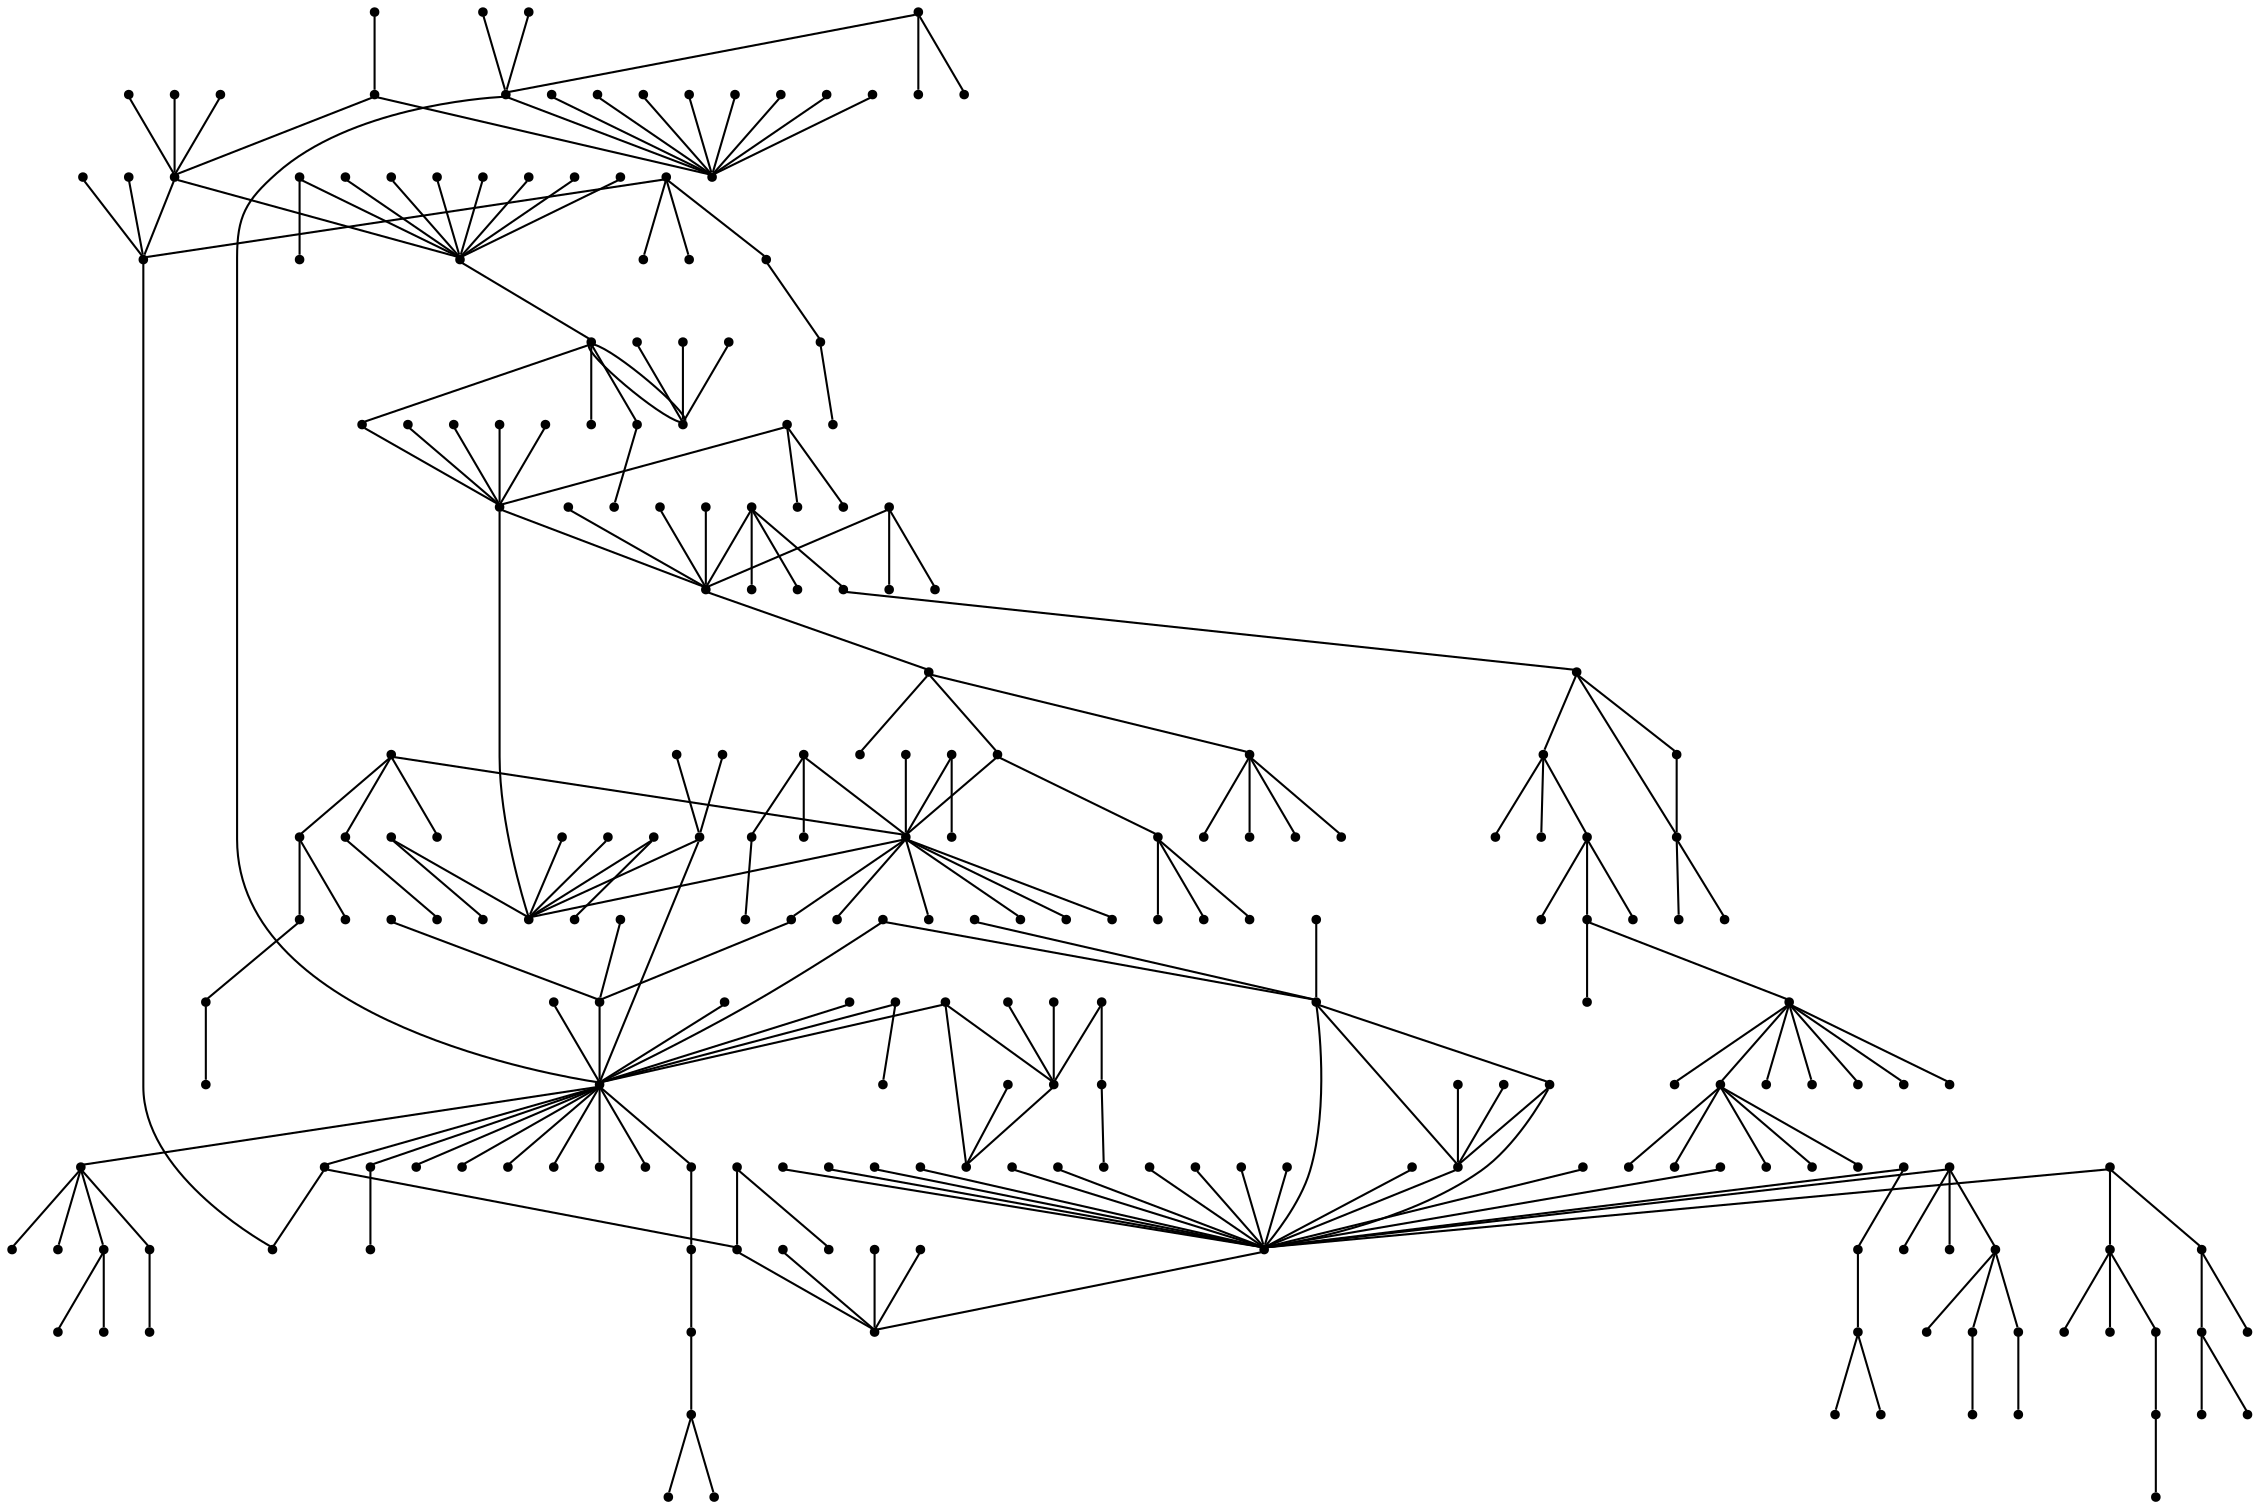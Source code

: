 graph {
  node [shape=point,comment="{\"directed\":false,\"doi\":\"10.1007/978-3-319-03841-4_30\",\"figure\":\"2\"}"]

  v0 [pos="1002.5624157759154,2429.5412022878427"]
  v1 [pos="1000.3774985874272,2450.340427861859"]
  v2 [pos="996.3162413737302,2467.8065885066885"]
  v3 [pos="994.5180159077411,2373.620542651361"]
  v4 [pos="993.5413055618054,2476.332051746652"]
  v5 [pos="982.3686808418303,2500.781904182401"]
  v6 [pos="963.3174130896875,2319.6053817875445"]
  v7 [pos="959.272857217302,2531.9287905812926"]
  v8 [pos="952.8974303394051,2308.889097309691"]
  v9 [pos="946.1717524751472,2544.177626147713"]
  v10 [pos="936.6982426900072,2551.4777352747064"]
  v11 [pos="946.1717524751472,2302.9527748801997"]
  v12 [pos="908.0984204590978,2567.622141348068"]
  v13 [pos="879.6893911701235,2576.844409485276"]
  v14 [pos="870.8799744336465,2578.5404471033944"]
  v15 [pos="867.9205126592884,2268.134658883062"]
  v16 [pos="853.0379474166134,2580.4168222546923"]
  v17 [pos="841.0761445545718,2580.5326808532304"]
  v18 [pos="829.1384075300579,2579.7355329985244"]
  v19 [pos="817.2996537883836,2578.030020665158"]
  v20 [pos="802.7350025540827,2574.648437563258"]
  v21 [pos="774.9024240369844,2563.8173754946465"]
  v22 [pos="777.5814464316633,2281.991906848728"]
  v23 [pos="769.6079556868856,2286.10113536395"]
  v24 [pos="785.7811051498771,2278.344395832949"]
  v25 [pos="707.3078647428902,2498.164975113114"]
  v26 [pos="761.8805313707642,2290.66006311565"]
  v27 [pos="744.9495704752932,2302.9527748801993"]
  v28 [pos="738.22596039615,2308.889097309691"]
  v29 [pos="711.7923498514599,2341.198512192927"]
  v30 [pos="689.1572923746569,2408.6366738383163"]
  v31 [pos="693.2352191175868,2385.0921972126584"]
  v32 [pos="1091.8184397845885,2284.5757697976856"]
  v33 [pos="1102.6554152623203,2271.9321756254885"]
  v34 [pos="1108.2468334609375,2281.825304473223"]
  v35 [pos="1081.2378060369288,2423.5621482566953"]
  v36 [pos="1096.9470558624444,2423.5621482566953"]
  v37 [pos="1079.150933674959,2454.8619654621098"]
  v38 [pos="1094.0407679776142,2461.6880844719217"]
  v39 [pos="1095.3104516622323,2452.2042760406475"]
  v40 [pos="1078.5108746517449,2387.822759276231"]
  v41 [pos="1078.1356193715346,2292.294674056387"]
  v42 [pos="1077.1213548667072,2325.7617846833036"]
  v43 [pos="1089.5677670294513,2314.983755584605"]
  v44 [pos="1093.5279572691545,2324.3489711035445"]
  v45 [pos="1076.978486821317,2468.14437164359"]
  v46 [pos="1076.9784868213167,2378.9860293843226"]
  v47 [pos="1075.1156669295503,2476.9156687704626"]
  v48 [pos="1075.1156669295503,2370.21473225745"]
  v49 [pos="1072.915130010426,2485.609705635412"]
  v50 [pos="1071.1555403140042,2312.71045981197"]
  v51 [pos="1085.2563396289472,2305.7803732892"]
  v52 [pos="1070.3872468015968,2494.217389055347"]
  v53 [pos="1064.459081844022,2300.0168849271217"]
  v54 [pos="1064.354865474238,2511.105401303959"]
  v55 [pos="1064.354865474238,2336.020675692834"]
  v56 [pos="1085.3762393535244,2348.2028703090527"]
  v57 [pos="1082.3282604702156,2339.1315617288856"]
  v58 [pos="1060.862758160358,2519.367480177761"]
  v59 [pos="1057.0558703278548,2527.4904269914086"]
  v60 [pos="1052.94240949303,2535.4636860218734"]
  v61 [pos="1052.3357849645176,2592.5458567236124"]
  v62 [pos="1064.4987196940679,2602.4861683815084"]
  v63 [pos="1050.776293243047,2307.7378240239973"]
  v64 [pos="1048.5330327022439,2543.2742215871026"]
  v65 [pos="1043.8264833783885,2550.9100154241305"]
  v66 [pos="1040.1738841275246,2582.6035102275414"]
  v67 [pos="1038.832289239031,2558.3621015272524"]
  v68 [pos="1038.832289239031,2288.768045145889"]
  v69 [pos="1051.7154971482084,2279.783344365507"]
  v70 [pos="1033.5555879348801,2565.614455545847"]
  v71 [pos="1022.1974033599146,2267.6272211133946"]
  v72 [pos="1033.9725488502513,2257.2295795758673"]
  v73 [pos="1022.1974033599146,2579.4988558833984"]
  v74 [pos="1027.5001428504725,2596.942633308313"]
  v75 [pos="1033.9725488502513,2589.8964974209257"]
  v76 [pos="1009.8134383076363,2592.47921577341"]
  v77 [pos="1009.8134383076363,2254.6468612233825"]
  v78 [pos="1003.2587185542508,2598.609610893757"]
  v79 [pos="1003.2587185542508,2248.520790134156"]
  v80 [pos="996.4788010958288,2604.4811364451416"]
  v81 [pos="1072.915130010426,2361.518660554327"]
  v82 [pos="1079.702332434868,2396.7159559274705"]
  v83 [pos="1080.5560095664755,2405.6412648686455"]
  v84 [pos="1043.8264833783887,2296.2203856037822"]
  v85 [pos="1081.0690111474073,2414.5972235598183"]
  v86 [pos="1033.5555879348801,2281.5116214509458"]
  v87 [pos="989.4747834490854,2610.0926478310907"]
  v88 [pos="982.268600042276,2231.696175812406"]
  v89 [pos="982.268600042276,2615.4342252155066"]
  v90 [pos="974.8590579224499,2226.6320994839843"]
  v91 [pos="974.8590579224501,2620.49423186758"]
  v92 [pos="970.2099134945881,2187.4638810027645"]
  v93 [pos="982.2769348068924,2176.1339656380324"]
  v94 [pos="972.757583816362,2171.1114127261008"]
  v95 [pos="967.2660873569057,2221.8560163458915"]
  v96 [pos="967.2660873569058,2625.2721590777683"]
  v97 [pos="975.3771335299326,2638.7204045704384"]
  v98 [pos="962.8754478804673,2201.3527961375153"]
  v99 [pos="959.4938239158726,2629.7574511230423"]
  v100 [pos="955.5409822663464,2215.2394220793194"]
  v101 [pos="951.5558036388329,2633.9412055863913"]
  v102 [pos="943.4655943773471,2209.3041806576084"]
  v103 [pos="943.4655943773471,2637.8218963391846"]
  v104 [pos="935.2325647885888,2205.733802726367"]
  v105 [pos="935.2325647885888,2641.392528625198"]
  v106 [pos="926.871348428755,2202.483148743231"]
  v107 [pos="926.871348428755,2644.6482697037686"]
  v108 [pos="918.3891825457473,2199.545223951979"]
  v109 [pos="918.3891825457473,2647.5811073995856"]
  v110 [pos="909.803865997592,2650.1886889310103"]
  v111 [pos="898.6061733596102,2161.929777763681"]
  v112 [pos="901.7230253932798,2146.5407417737642"]
  v113 [pos="895.4841518631537,2177.3207214143868"]
  v114 [pos="888.6010837395842,2160.102238728562"]
  v115 [pos="908.5320827157805,2164.138403835595"]
  v116 [pos="892.3621303666971,2192.7108384120843"]
  v117 [pos="914.0860899098598,2181.829922808207"]
  v118 [pos="876.5934396721522,2174.2400400074825"]
  v119 [pos="892.3621303666973,2654.41549293948"]
  v120 [pos="895.4841518631537,2669.805609937178"]
  v121 [pos="891.1320209079678,2144.6029399450845"]
  v122 [pos="901.1267716024199,2652.4682799842462"]
  v123 [pos="865.7293603033775,2188.885215467378"]
  v124 [pos="865.7293603033775,2658.2441681414475"]
  v125 [pos="856.7781253201068,2658.844445402809"]
  v126 [pos="848.2563215870532,2140.923062284599"]
  v127 [pos="848.4054088938271,2125.2246673035243"]
  v128 [pos="848.1051983072432,2156.6245095229347"]
  v129 [pos="847.9550771079117,2172.327292123822"]
  v130 [pos="837.935353931689,2156.7216730457485"]
  v131 [pos="858.2708434884104,2156.917526220006"]
  v132 [pos="847.8049877206591,2659.0985458198006"]
  v133 [pos="834.3494646098351,2188.2849382060167"]
  v134 [pos="819.2823097805697,2173.6952756750584"]
  v135 [pos="829.869115071495,2658.5870383737847"]
  v136 [pos="822.7046054877676,2157.59245660688"]
  v137 [pos="815.9987306424932,2142.460000992979"]
  v138 [pos="826.7314261262843,2141.5366295827853"]
  v139 [pos="820.9261830407621,2657.816979302271"]
  v140 [pos="807.5509377105086,2159.3333242535214"]
  v141 [pos="812.020852887039,2656.7085647956196"]
  v142 [pos="809.7858952987739,2672.2569540500467"]
  v143 [pos="807.5509377105086,2687.7980941934784"]
  v144 [pos="803.1633999117423,2191.8617385952457"]
  v145 [pos="803.1633999117422,2655.264592756319"]
  v146 [pos="794.3706527044982,2193.645210666157"]
  v147 [pos="794.3706527044982,2653.485190361756"]
  v148 [pos="790.9546239768018,2668.8145165690016"]
  v149 [pos="785.6476852918573,2195.758135755195"]
  v150 [pos="785.6476852918573,2651.372265272718"]
  v151 [pos="781.6572735773997,2666.5559097844366"]
  v152 [pos="777.0122965318461,2198.2023579344545"]
  v153 [pos="777.0122965318461,2648.927025674371"]
  v154 [pos="768.4811241416187,2200.973553172816"]
  v155 [pos="768.4811241416187,2646.152523823977"]
  v156 [pos="760.0583991276405,2204.0677153826236"]
  v157 [pos="760.0583991276405,2643.062685645289"]
  v158 [pos="751.7586277977937,2207.47969387975"]
  v159 [pos="751.7586277977937,2639.646383117043"]
  v160 [pos="743.5923717622028,2635.9207215976394"]
  v161 [pos="735.5802770599367,2215.2394220793194"]
  v162 [pos="735.5802770599367,2631.8869092722452"]
  v163 [pos="727.722598187625,2219.5787144856017"]
  v164 [pos="723.8604050563215,2625.2721590777683"]
  v165 [pos="711.6734999254794,2636.2082696671187"]
  v166 [pos="719.8658259595558,2641.1507644146373"]
  v167 [pos="660.3073317690195,2277.9589847650345"]
  v168 [pos="678.1201234857377,2257.801623457563"]
  v169 [pos="665.9905914388105,2271.0164348584476"]
  v170 [pos="671.9281568656379,2264.294283361594"]
  v171 [pos="636.0856468676242,2315.631787954365"]
  v172 [pos="704.0263533899285,2611.905179934676"]
  v173 [pos="698.119963800216,2239.809202789955"]
  v174 [pos="696.9545282974605,2606.38173888845"]
  v175 [pos="617.0677817981044,2365.8547099372695"]
  v176 [pos="691.226429502758,2245.5496084564957"]
  v177 [pos="613.3359704713062,2383.399339029188"]
  v178 [pos="610.5673016388829,2405.6412648686455"]
  v179 [pos="647.2979094376452,2296.2203856037822"]
  v180 [pos="642.1817636946354,2275.8858661977774"]
  v181 [pos="626.6684444617628,2300.0168849271217"]
  v182 [pos="634.0821221518183,2287.730532031866"]
  v183 [pos="629.4735858424025,2266.651897741068"]
  v184 [pos="640.3459999757936,2539.3882529727953"]
  v185 [pos="598.0374145816601,2467.451509245307"]
  v186 [pos="680.1361503484682,2612.7460768101255"]
  v187 [pos="626.6684444617628,2547.109446424443"]
  v188 [pos="623.6569381266704,2274.9876759099884"]
  v189 [pos="618.1540052249255,2283.5421991826256"]
  v190 [pos="630.2595986826395,2327.7588511738036"]
  v191 [pos="614.0030697614054,2325.761784683304"]
  v192 [pos="617.897568058617,2317.02158242728"]
  v193 [pos="612.9857194849451,2554.8316572951776"]
  v194 [pos="625.138156228528,2340.201377898922"]
  v195 [pos="610.4474178203451,2334.641309765562"]
  v196 [pos="610.5964415029616,2266.248745427823"]
  v197 [pos="622.1256160008782,2348.6487542239533"]
  v198 [pos="603.6685660665593,2310.362383736437"]
  v199 [pos="599.6677518023704,2371.3285518030016"]
  v200 [pos="601.835967649547,2362.0082934899715"]
  v201 [pos="604.3586336774716,2352.7787126530748"]
  v202 [pos="573.541589092166,2500.8987802000265"]
  v203 [pos="571.0793978258284,2491.65451037506"]
  v204 [pos="568.9330845948289,2482.3289742005154"]
  v205 [pos="606.6811381062877,2574.8692175051483"]
  v206 [pos="611.5971858743466,2451.8956801138056"]
  v207 [pos="595.4689073483453,2449.031645383751"]
  v208 [pos="596.623908489291,2458.528362319692"]
  v209 [pos="597.545377160584,2257.5129307916122"]
  v210 [pos="594.2221601724617,2418.7811052005527"]
  v211 [pos="596.4029099786416,2390.177512164523"]
  v212 [pos="595.3145869546271,2399.6822412757747"]
  v213 [pos="594.5859790103835,2409.2201636847417"]
  v214 [pos="610.358805275158,2438.5018665422926"]
  v215 [pos="561.3588831557109,2514.858278783941"]
  v216 [pos="593.4090752532607,2583.271509446885"]
  v217 [pos="641.6240184250281,2641.445561595111"]
  v218 [pos="553.5928548821009,2539.6675345121917"]
  v219 [pos="585.9828954162806,2600.559748928866"]
  v220 [pos="549.8255412754862,2529.7282402733827"]
  v221 [pos="612.1309289305833,2656.619858568967"]
  v222 [pos="569.8962907133613,2604.772881368354"]
  v223 [pos="555.8277806582873,2495.436129944251"]
  v224 [pos="592.8878661560273,2659.307879796962"]
  v225 [pos="577.5100981904466,2641.6831289519378"]
  v226 [pos="585.0530283562138,2650.623190469875"]
  v227 [pos="533.7702714700752,2572.7010974306377"]
  v228 [pos="556.7701816773574,2613.400277283101"]
  v229 [pos="539.0031993539509,2583.1620733063337"]
  v230 [pos="528.9011067529837,2562.070975631719"]
  v231 [pos="537.0934884581976,2611.7033494232824"]
  v232 [pos="543.6440090171961,2622.03117057596"]
  v233 [pos="557.7656611497194,2641.987337258967"]
  v234 [pos="530.9015218380977,2601.1649225195843"]
  v235 [pos="550.5343780128248,2632.1284191280347"]

  v0 -- v6 [id="-1",pos="1002.5624157759154,2429.5412022878427 990.6057346585425,2429.0846990612204 978.8013538678912,2424.904887096834 969.211093753964,2417.7285215663037 959.6208972641941,2410.552410390545 952.2822324556863,2400.4133204785153 948.4670098585666,2389.057142983598 944.660058401906,2377.7096135509214 944.3890831156367,2365.1991741017423 947.712300103759,2353.6931816462566 951.0355170918814,2342.187189190771 957.9279856847035,2331.743636616941 967.2013338707352,2324.15903167773 965.9380126018548,2322.617387406073 964.6453605964236,2321.1004155472765 963.3174130896875,2319.6053817875445"]
  v228 -- v235 [id="-2",pos="556.7701816773574,2613.400277283101 550.5343780128248,2632.1284191280347 550.5343780128248,2632.1284191280347 550.5343780128248,2632.1284191280347"]
  v222 -- v230 [id="-3",pos="569.8962907133613,2604.772881368354 528.9011067529837,2562.070975631719 528.9011067529837,2562.070975631719 528.9011067529837,2562.070975631719"]
  v222 -- v229 [id="-4",pos="569.8962907133613,2604.772881368354 539.0031993539509,2583.1620733063337 539.0031993539509,2583.1620733063337 539.0031993539509,2583.1620733063337"]
  v222 -- v228 [id="-5",pos="569.8962907133613,2604.772881368354 556.7701816773574,2613.400277283101 556.7701816773574,2613.400277283101 556.7701816773574,2613.400277283101"]
  v222 -- v227 [id="-6",pos="569.8962907133613,2604.772881368354 533.7702714700752,2572.7010974306377 533.7702714700752,2572.7010974306377 533.7702714700752,2572.7010974306377"]
  v222 -- v226 [id="-7",pos="569.8962907133613,2604.772881368354 585.0530283562138,2650.623190469875 585.0530283562138,2650.623190469875 585.0530283562138,2650.623190469875"]
  v222 -- v225 [id="-8",pos="569.8962907133613,2604.772881368354 577.5100981904466,2641.6831289519378 577.5100981904466,2641.6831289519378 577.5100981904466,2641.6831289519378"]
  v222 -- v224 [id="-9",pos="569.8962907133613,2604.772881368354 592.8878661560273,2659.307879796962 592.8878661560273,2659.307879796962 592.8878661560273,2659.307879796962"]
  v203 -- v223 [id="-10",pos="571.0793978258284,2491.65451037506 555.8277806582873,2495.436129944251 555.8277806582873,2495.436129944251 555.8277806582873,2495.436129944251"]
  v219 -- v222 [id="-11",pos="585.9828954162806,2600.559748928866 569.8962907133613,2604.772881368354 569.8962907133613,2604.772881368354 569.8962907133613,2604.772881368354"]
  v219 -- v221 [id="-12",pos="585.9828954162806,2600.559748928866 612.1309289305833,2656.619858568967 612.1309289305833,2656.619858568967 612.1309289305833,2656.619858568967"]
  v216 -- v220 [id="-13",pos="593.4090752532607,2583.271509446885 549.8255412754862,2529.7282402733827 549.8255412754862,2529.7282402733827 549.8255412754862,2529.7282402733827"]
  v216 -- v219 [id="-14",pos="593.4090752532607,2583.271509446885 585.9828954162806,2600.559748928866 585.9828954162806,2600.559748928866 585.9828954162806,2600.559748928866"]
  v216 -- v218 [id="-15",pos="593.4090752532607,2583.271509446885 553.5928548821009,2539.6675345121917 553.5928548821009,2539.6675345121917 553.5928548821009,2539.6675345121917"]
  v205 -- v217 [id="-16",pos="606.6811381062877,2574.8692175051483 641.6240184250281,2641.445561595111 641.6240184250281,2641.445561595111 641.6240184250281,2641.445561595111"]
  v205 -- v216 [id="-17",pos="606.6811381062877,2574.8692175051483 593.4090752532607,2583.271509446885 593.4090752532607,2583.271509446885 593.4090752532607,2583.271509446885"]
  v205 -- v215 [id="-18",pos="606.6811381062877,2574.8692175051483 561.3588831557109,2514.858278783941 561.3588831557109,2514.858278783941 561.3588831557109,2514.858278783941"]
  v214 -- v25 [id="-19",pos="610.358805275158,2438.5018665422926 707.3078647428902,2498.164975113114 707.3078647428902,2498.164975113114 707.3078647428902,2498.164975113114"]
  v178 -- v213 [id="-20",pos="610.5673016388829,2405.6412648686455 594.5859790103835,2409.2201636847417 594.5859790103835,2409.2201636847417 594.5859790103835,2409.2201636847417"]
  v178 -- v212 [id="-21",pos="610.5673016388829,2405.6412648686455 595.3145869546271,2399.6822412757747 595.3145869546271,2399.6822412757747 595.3145869546271,2399.6822412757747"]
  v178 -- v211 [id="-22",pos="610.5673016388829,2405.6412648686455 596.4029099786416,2390.177512164523 596.4029099786416,2390.177512164523 596.4029099786416,2390.177512164523"]
  v178 -- v210 [id="-23",pos="610.5673016388829,2405.6412648686455 594.2221601724617,2418.7811052005527 594.2221601724617,2418.7811052005527 594.2221601724617,2418.7811052005527"]
  v196 -- v209 [id="-24",pos="610.5964415029616,2266.248745427823 597.545377160584,2257.5129307916122 597.545377160584,2257.5129307916122 597.545377160584,2257.5129307916122"]
  v206 -- v208 [id="-25",pos="611.5971858743466,2451.8956801138056 596.623908489291,2458.528362319692 596.623908489291,2458.528362319692 596.623908489291,2458.528362319692"]
  v206 -- v207 [id="-26",pos="611.5971858743466,2451.8956801138056 595.4689073483453,2449.031645383751 595.4689073483453,2449.031645383751 595.4689073483453,2449.031645383751"]
  v206 -- v25 [id="-27",pos="611.5971858743466,2451.8956801138056 707.3078647428902,2498.164975113114 707.3078647428902,2498.164975113114 707.3078647428902,2498.164975113114"]
  v193 -- v202 [id="-28",pos="612.9857194849451,2554.8316572951776 573.541589092166,2500.8987802000265 573.541589092166,2500.8987802000265 573.541589092166,2500.8987802000265"]
  v202 -- v203 [id="-29",pos="573.541589092166,2500.8987802000265 571.0793978258284,2491.65451037506 571.0793978258284,2491.65451037506 571.0793978258284,2491.65451037506"]
  v193 -- v205 [id="-30",pos="612.9857194849451,2554.8316572951776 606.6811381062877,2574.8692175051483 606.6811381062877,2574.8692175051483 606.6811381062877,2574.8692175051483"]
  v193 -- v203 [id="-31",pos="612.9857194849451,2554.8316572951776 571.0793978258284,2491.65451037506 571.0793978258284,2491.65451037506 571.0793978258284,2491.65451037506"]
  v203 -- v204 [id="-32",pos="571.0793978258284,2491.65451037506 568.9330845948289,2482.3289742005154 568.9330845948289,2482.3289742005154 568.9330845948289,2482.3289742005154"]
  v175 -- v201 [id="-34",pos="617.0677817981044,2365.8547099372695 604.3586336774716,2352.7787126530748 604.3586336774716,2352.7787126530748 604.3586336774716,2352.7787126530748"]
  v175 -- v200 [id="-35",pos="617.0677817981044,2365.8547099372695 601.835967649547,2362.0082934899715 601.835967649547,2362.0082934899715 601.835967649547,2362.0082934899715"]
  v175 -- v199 [id="-36",pos="617.0677817981044,2365.8547099372695 599.6677518023704,2371.3285518030016 599.6677518023704,2371.3285518030016 599.6677518023704,2371.3285518030016"]
  v192 -- v198 [id="-37",pos="617.897568058617,2317.02158242728 603.6685660665593,2310.362383736437 603.6685660665593,2310.362383736437 603.6685660665593,2310.362383736437"]
  v197 -- v29 [id="-38",pos="622.1256160008782,2348.6487542239533 711.7923498514599,2341.198512192927 711.7923498514599,2341.198512192927 711.7923498514599,2341.198512192927"]
  v188 -- v196 [id="-39",pos="623.6569381266704,2274.9876759099884 610.5964415029616,2266.248745427823 610.5964415029616,2266.248745427823 610.5964415029616,2266.248745427823"]
  v194 -- v195 [id="-40",pos="625.138156228528,2340.201377898922 610.4474178203451,2334.641309765562 610.4474178203451,2334.641309765562 610.4474178203451,2334.641309765562"]
  v194 -- v29 [id="-41",pos="625.138156228528,2340.201377898922 711.7923498514599,2341.198512192927 711.7923498514599,2341.198512192927 711.7923498514599,2341.198512192927"]
  v187 -- v193 [id="-42",pos="626.6684444617628,2547.109446424443 612.9857194849451,2554.8316572951776 612.9857194849451,2554.8316572951776 612.9857194849451,2554.8316572951776"]
  v190 -- v29 [id="-43",pos="630.2595986826395,2327.7588511738036 711.7923498514599,2341.198512192927 711.7923498514599,2341.198512192927 711.7923498514599,2341.198512192927"]
  v190 -- v192 [id="-44",pos="630.2595986826395,2327.7588511738036 617.897568058617,2317.02158242728 617.897568058617,2317.02158242728 617.897568058617,2317.02158242728"]
  v190 -- v191 [id="-45",pos="630.2595986826395,2327.7588511738036 614.0030697614054,2325.761784683304 614.0030697614054,2325.761784683304 614.0030697614054,2325.761784683304"]
  v182 -- v189 [id="-46",pos="634.0821221518183,2287.730532031866 618.1540052249255,2283.5421991826256 618.1540052249255,2283.5421991826256 618.1540052249255,2283.5421991826256"]
  v182 -- v188 [id="-47",pos="634.0821221518183,2287.730532031866 623.6569381266704,2274.9876759099884 623.6569381266704,2274.9876759099884 623.6569381266704,2274.9876759099884"]
  v184 -- v187 [id="-48",pos="640.3459999757936,2539.3882529727953 626.6684444617628,2547.109446424443 626.6684444617628,2547.109446424443 626.6684444617628,2547.109446424443"]
  v184 -- v186 [id="-49",pos="640.3459999757936,2539.3882529727953 680.1361503484682,2612.7460768101255 680.1361503484682,2612.7460768101255 680.1361503484682,2612.7460768101255"]
  v184 -- v25 [id="-50",pos="640.3459999757936,2539.3882529727953 707.3078647428902,2498.164975113114 707.3078647428902,2498.164975113114 707.3078647428902,2498.164975113114"]
  v184 -- v185 [id="-51",pos="640.3459999757936,2539.3882529727953 598.0374145816601,2467.451509245307 598.0374145816601,2467.451509245307 598.0374145816601,2467.451509245307"]
  v180 -- v183 [id="-52",pos="642.1817636946354,2275.8858661977774 629.4735858424025,2266.651897741068 629.4735858424025,2266.651897741068 629.4735858424025,2266.651897741068"]
  v179 -- v182 [id="-53",pos="647.2979094376452,2296.2203856037822 634.0821221518183,2287.730532031866 634.0821221518183,2287.730532031866 634.0821221518183,2287.730532031866"]
  v179 -- v181 [id="-54",pos="647.2979094376452,2296.2203856037822 626.6684444617628,2300.0168849271217 626.6684444617628,2300.0168849271217 626.6684444617628,2300.0168849271217"]
  v179 -- v180 [id="-55",pos="647.2979094376452,2296.2203856037822 642.1817636946354,2275.8858661977774 642.1817636946354,2275.8858661977774 642.1817636946354,2275.8858661977774"]
  v179 -- v29 [id="-56",pos="647.2979094376452,2296.2203856037822 711.7923498514599,2341.198512192927 711.7923498514599,2341.198512192927 711.7923498514599,2341.198512192927"]
  v30 -- v178 [id="-57",pos="689.1572923746569,2408.6366738383163 610.5673016388829,2405.6412648686455 610.5673016388829,2405.6412648686455 610.5673016388829,2405.6412648686455"]
  v30 -- v177 [id="-58",pos="689.1572923746569,2408.6366738383163 613.3359704713062,2383.399339029188 613.3359704713062,2383.399339029188 613.3359704713062,2383.399339029188"]
  v176 -- v27 [id="-59",pos="691.226429502758,2245.5496084564957 744.9495704752932,2302.9527748801993 744.9495704752932,2302.9527748801993 744.9495704752932,2302.9527748801993"]
  v31 -- v175 [id="-60",pos="693.2352191175868,2385.0921972126584 617.0677817981044,2365.8547099372695 617.0677817981044,2365.8547099372695 617.0677817981044,2365.8547099372695"]
  v174 -- v25 [id="-61",pos="696.9545282974605,2606.38173888845 707.3078647428902,2498.164975113114 707.3078647428902,2498.164975113114 707.3078647428902,2498.164975113114"]
  v173 -- v27 [id="-62",pos="698.119963800216,2239.809202789955 744.9495704752932,2302.9527748801993 744.9495704752932,2302.9527748801993 744.9495704752932,2302.9527748801993"]
  v172 -- v25 [id="-63",pos="704.0263533899285,2611.905179934676 707.3078647428902,2498.164975113114 707.3078647428902,2498.164975113114 707.3078647428902,2498.164975113114"]
  v29 -- v171 [id="-64",pos="711.7923498514599,2341.198512192927 636.0856468676242,2315.631787954365 636.0856468676242,2315.631787954365 636.0856468676242,2315.631787954365"]
  v29 -- v170 [id="-65",pos="711.7923498514599,2341.198512192927 671.9281568656379,2264.294283361594 671.9281568656379,2264.294283361594 671.9281568656379,2264.294283361594"]
  v29 -- v169 [id="-66",pos="711.7923498514599,2341.198512192927 665.9905914388105,2271.0164348584476 665.9905914388105,2271.0164348584476 665.9905914388105,2271.0164348584476"]
  v29 -- v168 [id="-67",pos="711.7923498514599,2341.198512192927 678.1201234857377,2257.801623457563 678.1201234857377,2257.801623457563 678.1201234857377,2257.801623457563"]
  v29 -- v167 [id="-68",pos="711.7923498514599,2341.198512192927 660.3073317690195,2277.9589847650345 660.3073317690195,2277.9589847650345 660.3073317690195,2277.9589847650345"]
  v164 -- v166 [id="-69",pos="723.8604050563215,2625.2721590777683 719.8658259595558,2641.1507644146373 719.8658259595558,2641.1507644146373 719.8658259595558,2641.1507644146373"]
  v164 -- v21 [id="-70",pos="723.8604050563215,2625.2721590777683 774.9024240369844,2563.8173754946465 774.9024240369844,2563.8173754946465 774.9024240369844,2563.8173754946465"]
  v164 -- v165 [id="-71",pos="723.8604050563215,2625.2721590777683 711.6734999254794,2636.2082696671187 711.6734999254794,2636.2082696671187 711.6734999254794,2636.2082696671187"]
  v163 -- v23 [id="-72",pos="727.722598187625,2219.5787144856017 769.6079556868856,2286.10113536395 769.6079556868856,2286.10113536395 769.6079556868856,2286.10113536395"]
  v162 -- v21 [id="-73",pos="735.5802770599367,2631.8869092722452 774.9024240369844,2563.8173754946465 774.9024240369844,2563.8173754946465 774.9024240369844,2563.8173754946465"]
  v161 -- v23 [id="-74",pos="735.5802770599367,2215.2394220793194 769.6079556868856,2286.10113536395 769.6079556868856,2286.10113536395 769.6079556868856,2286.10113536395"]
  v160 -- v21 [id="-75",pos="743.5923717622028,2635.9207215976394 774.9024240369844,2563.8173754946465 774.9024240369844,2563.8173754946465 774.9024240369844,2563.8173754946465"]
  v159 -- v21 [id="-76",pos="751.7586277977937,2639.646383117043 774.9024240369844,2563.8173754946465 774.9024240369844,2563.8173754946465 774.9024240369844,2563.8173754946465"]
  v158 -- v24 [id="-77",pos="751.7586277977937,2207.47969387975 785.7811051498771,2278.344395832949 785.7811051498771,2278.344395832949 785.7811051498771,2278.344395832949"]
  v157 -- v21 [id="-78",pos="760.0583991276405,2643.062685645289 774.9024240369844,2563.8173754946465 774.9024240369844,2563.8173754946465 774.9024240369844,2563.8173754946465"]
  v156 -- v24 [id="-79",pos="760.0583991276405,2204.0677153826236 785.7811051498771,2278.344395832949 785.7811051498771,2278.344395832949 785.7811051498771,2278.344395832949"]
  v155 -- v20 [id="-80",pos="768.4811241416187,2646.152523823977 802.7350025540827,2574.648437563258 802.7350025540827,2574.648437563258 802.7350025540827,2574.648437563258"]
  v154 -- v15 [id="-81",pos="768.4811241416187,2200.973553172816 867.9205126592884,2268.134658883062 867.9205126592884,2268.134658883062 867.9205126592884,2268.134658883062"]
  v153 -- v20 [id="-82",pos="777.0122965318461,2648.927025674371 802.7350025540827,2574.648437563258 802.7350025540827,2574.648437563258 802.7350025540827,2574.648437563258"]
  v152 -- v15 [id="-83",pos="777.0122965318461,2198.2023579344545 867.9205126592884,2268.134658883062 867.9205126592884,2268.134658883062 867.9205126592884,2268.134658883062"]
  v150 -- v151 [id="-84",pos="785.6476852918573,2651.372265272718 781.6572735773997,2666.5559097844366 781.6572735773997,2666.5559097844366 781.6572735773997,2666.5559097844366"]
  v150 -- v20 [id="-85",pos="785.6476852918573,2651.372265272718 802.7350025540827,2574.648437563258 802.7350025540827,2574.648437563258 802.7350025540827,2574.648437563258"]
  v149 -- v15 [id="-86",pos="785.6476852918573,2195.758135755195 867.9205126592884,2268.134658883062 867.9205126592884,2268.134658883062 867.9205126592884,2268.134658883062"]
  v147 -- v148 [id="-87",pos="794.3706527044982,2653.485190361756 790.9546239768018,2668.8145165690016 790.9546239768018,2668.8145165690016 790.9546239768018,2668.8145165690016"]
  v147 -- v20 [id="-88",pos="794.3706527044982,2653.485190361756 802.7350025540827,2574.648437563258 802.7350025540827,2574.648437563258 802.7350025540827,2574.648437563258"]
  v146 -- v15 [id="-89",pos="794.3706527044982,2193.645210666157 867.9205126592884,2268.134658883062 867.9205126592884,2268.134658883062 867.9205126592884,2268.134658883062"]
  v145 -- v19 [id="-90",pos="803.1633999117422,2655.264592756319 817.2996537883836,2578.030020665158 817.2996537883836,2578.030020665158 817.2996537883836,2578.030020665158"]
  v144 -- v15 [id="-91",pos="803.1633999117423,2191.8617385952457 867.9205126592884,2268.134658883062 867.9205126592884,2268.134658883062 867.9205126592884,2268.134658883062"]
  v142 -- v143 [id="-92",pos="809.7858952987739,2672.2569540500467 807.5509377105086,2687.7980941934784 807.5509377105086,2687.7980941934784 807.5509377105086,2687.7980941934784"]
  v141 -- v18 [id="-93",pos="812.020852887039,2656.7085647956196 829.1384075300579,2579.7355329985244 829.1384075300579,2579.7355329985244 829.1384075300579,2579.7355329985244"]
  v141 -- v142 [id="-94",pos="812.020852887039,2656.7085647956196 809.7858952987739,2672.2569540500467 809.7858952987739,2672.2569540500467 809.7858952987739,2672.2569540500467"]
  v134 -- v136 [id="-95",pos="819.2823097805697,2173.6952756750584 822.7046054877676,2157.59245660688 822.7046054877676,2157.59245660688 822.7046054877676,2157.59245660688"]
  v134 -- v140 [id="-96",pos="819.2823097805697,2173.6952756750584 807.5509377105086,2159.3333242535214 807.5509377105086,2159.3333242535214 807.5509377105086,2159.3333242535214"]
  v139 -- v18 [id="-97",pos="820.9261830407621,2657.816979302271 829.1384075300579,2579.7355329985244 829.1384075300579,2579.7355329985244 829.1384075300579,2579.7355329985244"]
  v136 -- v138 [id="-98",pos="822.7046054877676,2157.59245660688 826.7314261262843,2141.5366295827853 826.7314261262843,2141.5366295827853 826.7314261262843,2141.5366295827853"]
  v136 -- v137 [id="-99",pos="822.7046054877676,2157.59245660688 815.9987306424932,2142.460000992979 815.9987306424932,2142.460000992979 815.9987306424932,2142.460000992979"]
  v135 -- v18 [id="-100",pos="829.869115071495,2658.5870383737847 829.1384075300579,2579.7355329985244 829.1384075300579,2579.7355329985244 829.1384075300579,2579.7355329985244"]
  v133 -- v129 [id="-101",pos="834.3494646098351,2188.2849382060167 847.9550771079117,2172.327292123822 847.9550771079117,2172.327292123822 847.9550771079117,2172.327292123822"]
  v133 -- v15 [id="-102",pos="834.3494646098351,2188.2849382060167 867.9205126592884,2268.134658883062 867.9205126592884,2268.134658883062 867.9205126592884,2268.134658883062"]
  v133 -- v134 [id="-103",pos="834.3494646098351,2188.2849382060167 819.2823097805697,2173.6952756750584 819.2823097805697,2173.6952756750584 819.2823097805697,2173.6952756750584"]
  v132 -- v16 [id="-104",pos="847.8049877206591,2659.0985458198006 853.0379474166134,2580.4168222546923 853.0379474166134,2580.4168222546923 853.0379474166134,2580.4168222546923"]
  v129 -- v131 [id="-105",pos="847.9550771079117,2172.327292123822 858.2708434884104,2156.917526220006 858.2708434884104,2156.917526220006 858.2708434884104,2156.917526220006"]
  v129 -- v130 [id="-106",pos="847.9550771079117,2172.327292123822 837.935353931689,2156.7216730457485 837.935353931689,2156.7216730457485 837.935353931689,2156.7216730457485"]
  v129 -- v128 [id="-107",pos="847.9550771079117,2172.327292123822 848.1051983072432,2156.6245095229347 848.1051983072432,2156.6245095229347 848.1051983072432,2156.6245095229347"]
  v128 -- v126 [id="-108",pos="848.1051983072432,2156.6245095229347 848.2563215870532,2140.923062284599 848.2563215870532,2140.923062284599 848.2563215870532,2140.923062284599"]
  v126 -- v127 [id="-109",pos="848.2563215870532,2140.923062284599 848.4054088938271,2125.2246673035243 848.4054088938271,2125.2246673035243 848.4054088938271,2125.2246673035243"]
  v125 -- v16 [id="-110",pos="856.7781253201068,2658.844445402809 853.0379474166134,2580.4168222546923 853.0379474166134,2580.4168222546923 853.0379474166134,2580.4168222546923"]
  v124 -- v16 [id="-111",pos="865.7293603033775,2658.2441681414475 853.0379474166134,2580.4168222546923 853.0379474166134,2580.4168222546923 853.0379474166134,2580.4168222546923"]
  v123 -- v15 [id="-112",pos="865.7293603033775,2188.885215467378 867.9205126592884,2268.134658883062 867.9205126592884,2268.134658883062 867.9205126592884,2268.134658883062"]
  v13 -- v119 [id="-113",pos="879.6893911701235,2576.844409485276 892.3621303666973,2654.41549293948 892.3621303666973,2654.41549293948 892.3621303666973,2654.41549293948"]
  v13 -- v122 [id="-114",pos="879.6893911701235,2576.844409485276 901.1267716024199,2652.4682799842462 901.1267716024199,2652.4682799842462 901.1267716024199,2652.4682799842462"]
  v114 -- v121 [id="-115",pos="888.6010837395842,2160.102238728562 891.1320209079678,2144.6029399450845 891.1320209079678,2144.6029399450845 891.1320209079678,2144.6029399450845"]
  v119 -- v120 [id="-116",pos="892.3621303666973,2654.41549293948 895.4841518631537,2669.805609937178 895.4841518631537,2669.805609937178 895.4841518631537,2669.805609937178"]
  v116 -- v118 [id="-117",pos="892.3621303666971,2192.7108384120843 876.5934396721522,2174.2400400074825 876.5934396721522,2174.2400400074825 876.5934396721522,2174.2400400074825"]
  v116 -- v15 [id="-118",pos="892.3621303666971,2192.7108384120843 867.9205126592884,2268.134658883062 867.9205126592884,2268.134658883062 867.9205126592884,2268.134658883062"]
  v116 -- v113 [id="-119",pos="892.3621303666971,2192.7108384120843 895.4841518631537,2177.3207214143868 895.4841518631537,2177.3207214143868 895.4841518631537,2177.3207214143868"]
  v116 -- v117 [id="-120",pos="892.3621303666971,2192.7108384120843 914.0860899098598,2181.829922808207 914.0860899098598,2181.829922808207 914.0860899098598,2181.829922808207"]
  v113 -- v115 [id="-121",pos="895.4841518631537,2177.3207214143868 908.5320827157805,2164.138403835595 908.5320827157805,2164.138403835595 908.5320827157805,2164.138403835595"]
  v113 -- v114 [id="-122",pos="895.4841518631537,2177.3207214143868 888.6010837395842,2160.102238728562 888.6010837395842,2160.102238728562 888.6010837395842,2160.102238728562"]
  v113 -- v111 [id="-123",pos="895.4841518631537,2177.3207214143868 898.6061733596102,2161.929777763681 898.6061733596102,2161.929777763681 898.6061733596102,2161.929777763681"]
  v111 -- v112 [id="-124",pos="898.6061733596102,2161.929777763681 901.7230253932798,2146.5407417737642 901.7230253932798,2146.5407417737642 901.7230253932798,2146.5407417737642"]
  v110 -- v12 [id="-125",pos="909.803865997592,2650.1886889310103 908.0984204590978,2567.622141348068 908.0984204590978,2567.622141348068 908.0984204590978,2567.622141348068"]
  v109 -- v12 [id="-126",pos="918.3891825457473,2647.5811073995856 908.0984204590978,2567.622141348068 908.0984204590978,2567.622141348068 908.0984204590978,2567.622141348068"]
  v108 -- v15 [id="-127",pos="918.3891825457473,2199.545223951979 867.9205126592884,2268.134658883062 867.9205126592884,2268.134658883062 867.9205126592884,2268.134658883062"]
  v107 -- v12 [id="-128",pos="926.871348428755,2644.6482697037686 908.0984204590978,2567.622141348068 908.0984204590978,2567.622141348068 908.0984204590978,2567.622141348068"]
  v106 -- v15 [id="-129",pos="926.871348428755,2202.483148743231 867.9205126592884,2268.134658883062 867.9205126592884,2268.134658883062 867.9205126592884,2268.134658883062"]
  v105 -- v12 [id="-130",pos="935.2325647885888,2641.392528625198 908.0984204590978,2567.622141348068 908.0984204590978,2567.622141348068 908.0984204590978,2567.622141348068"]
  v104 -- v15 [id="-131",pos="935.2325647885888,2205.733802726367 867.9205126592884,2268.134658883062 867.9205126592884,2268.134658883062 867.9205126592884,2268.134658883062"]
  v103 -- v12 [id="-132",pos="943.4655943773471,2637.8218963391846 908.0984204590978,2567.622141348068 908.0984204590978,2567.622141348068 908.0984204590978,2567.622141348068"]
  v102 -- v15 [id="-133",pos="943.4655943773471,2209.3041806576084 867.9205126592884,2268.134658883062 867.9205126592884,2268.134658883062 867.9205126592884,2268.134658883062"]
  v101 -- v12 [id="-134",pos="951.5558036388329,2633.9412055863913 908.0984204590978,2567.622141348068 908.0984204590978,2567.622141348068 908.0984204590978,2567.622141348068"]
  v100 -- v15 [id="-135",pos="955.5409822663464,2215.2394220793194 867.9205126592884,2268.134658883062 867.9205126592884,2268.134658883062 867.9205126592884,2268.134658883062"]
  v100 -- v98 [id="-136",pos="955.5409822663464,2215.2394220793194 962.8754478804673,2201.3527961375153 962.8754478804673,2201.3527961375153 962.8754478804673,2201.3527961375153"]
  v99 -- v12 [id="-137",pos="959.4938239158726,2629.7574511230423 908.0984204590978,2567.622141348068 908.0984204590978,2567.622141348068 908.0984204590978,2567.622141348068"]
  v98 -- v92 [id="-138",pos="962.8754478804673,2201.3527961375153 970.2099134945881,2187.4638810027645 970.2099134945881,2187.4638810027645 970.2099134945881,2187.4638810027645"]
  v96 -- v97 [id="-139",pos="967.2660873569058,2625.2721590777683 975.3771335299326,2638.7204045704384 975.3771335299326,2638.7204045704384 975.3771335299326,2638.7204045704384"]
  v96 -- v12 [id="-140",pos="967.2660873569058,2625.2721590777683 908.0984204590978,2567.622141348068 908.0984204590978,2567.622141348068 908.0984204590978,2567.622141348068"]
  v95 -- v15 [id="-141",pos="967.2660873569057,2221.8560163458915 867.9205126592884,2268.134658883062 867.9205126592884,2268.134658883062 867.9205126592884,2268.134658883062"]
  v92 -- v94 [id="-142",pos="970.2099134945881,2187.4638810027645 972.757583816362,2171.1114127261008 972.757583816362,2171.1114127261008 972.757583816362,2171.1114127261008"]
  v92 -- v93 [id="-143",pos="970.2099134945881,2187.4638810027645 982.2769348068924,2176.1339656380324 982.2769348068924,2176.1339656380324 982.2769348068924,2176.1339656380324"]
  v91 -- v10 [id="-144",pos="974.8590579224501,2620.49423186758 936.6982426900072,2551.4777352747064 936.6982426900072,2551.4777352747064 936.6982426900072,2551.4777352747064"]
  v90 -- v15 [id="-145",pos="974.8590579224499,2226.6320994839843 867.9205126592884,2268.134658883062 867.9205126592884,2268.134658883062 867.9205126592884,2268.134658883062"]
  v89 -- v10 [id="-146",pos="982.268600042276,2615.4342252155066 936.6982426900072,2551.4777352747064 936.6982426900072,2551.4777352747064 936.6982426900072,2551.4777352747064"]
  v88 -- v15 [id="-147",pos="982.268600042276,2231.696175812406 867.9205126592884,2268.134658883062 867.9205126592884,2268.134658883062 867.9205126592884,2268.134658883062"]
  v87 -- v10 [id="-148",pos="989.4747834490854,2610.0926478310907 936.6982426900072,2551.4777352747064 936.6982426900072,2551.4777352747064 936.6982426900072,2551.4777352747064"]
  v3 -- v86 [id="-149",pos="994.5180159077411,2373.620542651361 1033.5555879348801,2281.5116214509458 1033.5555879348801,2281.5116214509458 1033.5555879348801,2281.5116214509458"]
  v3 -- v85 [id="-150",pos="994.5180159077411,2373.620542651361 1081.0690111474073,2414.5972235598183 1081.0690111474073,2414.5972235598183 1081.0690111474073,2414.5972235598183"]
  v3 -- v35 [id="-151",pos="994.5180159077411,2373.620542651361 1081.2378060369288,2423.5621482566953 1081.2378060369288,2423.5621482566953 1081.2378060369288,2423.5621482566953"]
  v3 -- v84 [id="-152",pos="994.5180159077411,2373.620542651361 1043.8264833783887,2296.2203856037822 1043.8264833783887,2296.2203856037822 1043.8264833783887,2296.2203856037822"]
  v3 -- v83 [id="-153",pos="994.5180159077411,2373.620542651361 1080.5560095664755,2405.6412648686455 1080.5560095664755,2405.6412648686455 1080.5560095664755,2405.6412648686455"]
  v3 -- v55 [id="-154",pos="994.5180159077411,2373.620542651361 1064.354865474238,2336.020675692834 1064.354865474238,2336.020675692834 1064.354865474238,2336.020675692834"]
  v3 -- v63 [id="-155",pos="994.5180159077411,2373.620542651361 1050.776293243047,2307.7378240239973 1050.776293243047,2307.7378240239973 1050.776293243047,2307.7378240239973"]
  v3 -- v82 [id="-156",pos="994.5180159077411,2373.620542651361 1079.702332434868,2396.7159559274705 1079.702332434868,2396.7159559274705 1079.702332434868,2396.7159559274705"]
  v3 -- v81 [id="-157",pos="994.5180159077411,2373.620542651361 1072.915130010426,2361.518660554327 1072.915130010426,2361.518660554327 1072.915130010426,2361.518660554327"]
  v80 -- v9 [id="-158",pos="996.4788010958288,2604.4811364451416 946.1717524751472,2544.177626147713 946.1717524751472,2544.177626147713 946.1717524751472,2544.177626147713"]
  v79 -- v8 [id="-159",pos="1003.2587185542508,2248.520790134156 952.8974303394051,2308.889097309691 952.8974303394051,2308.889097309691 952.8974303394051,2308.889097309691"]
  v78 -- v7 [id="-160",pos="1003.2587185542508,2598.609610893757 959.272857217302,2531.9287905812926 959.272857217302,2531.9287905812926 959.272857217302,2531.9287905812926"]
  v77 -- v8 [id="-161",pos="1009.8134383076363,2254.6468612233825 952.8974303394051,2308.889097309691 952.8974303394051,2308.889097309691 952.8974303394051,2308.889097309691"]
  v76 -- v7 [id="-162",pos="1009.8134383076363,2592.47921577341 959.272857217302,2531.9287905812926 959.272857217302,2531.9287905812926 959.272857217302,2531.9287905812926"]
  v73 -- v75 [id="-163",pos="1022.1974033599146,2579.4988558833984 1033.9725488502513,2589.8964974209257 1033.9725488502513,2589.8964974209257 1033.9725488502513,2589.8964974209257"]
  v73 -- v7 [id="-164",pos="1022.1974033599146,2579.4988558833984 959.272857217302,2531.9287905812926 959.272857217302,2531.9287905812926 959.272857217302,2531.9287905812926"]
  v73 -- v74 [id="-165",pos="1022.1974033599146,2579.4988558833984 1027.5001428504725,2596.942633308313 1027.5001428504725,2596.942633308313 1027.5001428504725,2596.942633308313"]
  v73 -- v66 [id="-166",pos="1022.1974033599146,2579.4988558833984 1040.1738841275246,2582.6035102275414 1040.1738841275246,2582.6035102275414 1040.1738841275246,2582.6035102275414"]
  v71 -- v6 [id="-167",pos="1022.1974033599146,2267.6272211133946 963.3174130896875,2319.6053817875445 963.3174130896875,2319.6053817875445 963.3174130896875,2319.6053817875445"]
  v71 -- v72 [id="-168",pos="1022.1974033599146,2267.6272211133946 1033.9725488502513,2257.2295795758673 1033.9725488502513,2257.2295795758673 1033.9725488502513,2257.2295795758673"]
  v70 -- v5 [id="-169",pos="1033.5555879348801,2565.614455545847 982.3686808418303,2500.781904182401 982.3686808418303,2500.781904182401 982.3686808418303,2500.781904182401"]
  v68 -- v3 [id="-170",pos="1038.832289239031,2288.768045145889 994.5180159077411,2373.620542651361 994.5180159077411,2373.620542651361 994.5180159077411,2373.620542651361"]
  v68 -- v69 [id="-171",pos="1038.832289239031,2288.768045145889 1051.7154971482084,2279.783344365507 1051.7154971482084,2279.783344365507 1051.7154971482084,2279.783344365507"]
  v67 -- v5 [id="-172",pos="1038.832289239031,2558.3621015272524 982.3686808418303,2500.781904182401 982.3686808418303,2500.781904182401 982.3686808418303,2500.781904182401"]
  v66 -- v61 [id="-173",pos="1040.1738841275246,2582.6035102275414 1052.3357849645176,2592.5458567236124 1052.3357849645176,2592.5458567236124 1052.3357849645176,2592.5458567236124"]
  v65 -- v5 [id="-174",pos="1043.8264833783885,2550.9100154241305 982.3686808418303,2500.781904182401 982.3686808418303,2500.781904182401 982.3686808418303,2500.781904182401"]
  v64 -- v5 [id="-175",pos="1048.5330327022439,2543.2742215871026 982.3686808418303,2500.781904182401 982.3686808418303,2500.781904182401 982.3686808418303,2500.781904182401"]
  v63 -- v53 [id="-176",pos="1050.776293243047,2307.7378240239973 1064.459081844022,2300.0168849271217 1064.459081844022,2300.0168849271217 1064.459081844022,2300.0168849271217"]
  v61 -- v62 [id="-177",pos="1052.3357849645176,2592.5458567236124 1064.4987196940679,2602.4861683815084 1064.4987196940679,2602.4861683815084 1064.4987196940679,2602.4861683815084"]
  v60 -- v5 [id="-178",pos="1052.94240949303,2535.4636860218734 982.3686808418303,2500.781904182401 982.3686808418303,2500.781904182401 982.3686808418303,2500.781904182401"]
  v59 -- v5 [id="-179",pos="1057.0558703278548,2527.4904269914086 982.3686808418303,2500.781904182401 982.3686808418303,2500.781904182401 982.3686808418303,2500.781904182401"]
  v58 -- v5 [id="-180",pos="1060.862758160358,2519.367480177761 982.3686808418303,2500.781904182401 982.3686808418303,2500.781904182401 982.3686808418303,2500.781904182401"]
  v55 -- v57 [id="-181",pos="1064.354865474238,2336.020675692834 1082.3282604702156,2339.1315617288856 1082.3282604702156,2339.1315617288856 1082.3282604702156,2339.1315617288856"]
  v55 -- v50 [id="-182",pos="1064.354865474238,2336.020675692834 1071.1555403140042,2312.71045981197 1071.1555403140042,2312.71045981197 1071.1555403140042,2312.71045981197"]
  v55 -- v56 [id="-183",pos="1064.354865474238,2336.020675692834 1085.3762393535244,2348.2028703090527 1085.3762393535244,2348.2028703090527 1085.3762393535244,2348.2028703090527"]
  v55 -- v42 [id="-184",pos="1064.354865474238,2336.020675692834 1077.1213548667072,2325.7617846833036 1077.1213548667072,2325.7617846833036 1077.1213548667072,2325.7617846833036"]
  v54 -- v5 [id="-185",pos="1064.354865474238,2511.105401303959 982.3686808418303,2500.781904182401 982.3686808418303,2500.781904182401 982.3686808418303,2500.781904182401"]
  v53 -- v41 [id="-186",pos="1064.459081844022,2300.0168849271217 1078.1356193715346,2292.294674056387 1078.1356193715346,2292.294674056387 1078.1356193715346,2292.294674056387"]
  v52 -- v2 [id="-187",pos="1070.3872468015968,2494.217389055347 996.3162413737302,2467.8065885066885 996.3162413737302,2467.8065885066885 996.3162413737302,2467.8065885066885"]
  v50 -- v51 [id="-188",pos="1071.1555403140042,2312.71045981197 1085.2563396289472,2305.7803732892 1085.2563396289472,2305.7803732892 1085.2563396289472,2305.7803732892"]
  v49 -- v2 [id="-189",pos="1072.915130010426,2485.609705635412 996.3162413737302,2467.8065885066885 996.3162413737302,2467.8065885066885 996.3162413737302,2467.8065885066885"]
  v48 -- v3 [id="-190",pos="1075.1156669295503,2370.21473225745 994.5180159077411,2373.620542651361 994.5180159077411,2373.620542651361 994.5180159077411,2373.620542651361"]
  v47 -- v1 [id="-191",pos="1075.1156669295503,2476.9156687704626 1000.3774985874272,2450.340427861859 1000.3774985874272,2450.340427861859 1000.3774985874272,2450.340427861859"]
  v46 -- v3 [id="-192",pos="1076.9784868213167,2378.9860293843226 994.5180159077411,2373.620542651361 994.5180159077411,2373.620542651361 994.5180159077411,2373.620542651361"]
  v45 -- v1 [id="-193",pos="1076.978486821317,2468.14437164359 1000.3774985874272,2450.340427861859 1000.3774985874272,2450.340427861859 1000.3774985874272,2450.340427861859"]
  v42 -- v44 [id="-194",pos="1077.1213548667072,2325.7617846833036 1093.5279572691545,2324.3489711035445 1093.5279572691545,2324.3489711035445 1093.5279572691545,2324.3489711035445"]
  v42 -- v43 [id="-195",pos="1077.1213548667072,2325.7617846833036 1089.5677670294513,2314.983755584605 1089.5677670294513,2314.983755584605 1089.5677670294513,2314.983755584605"]
  v41 -- v32 [id="-196",pos="1078.1356193715346,2292.294674056387 1091.8184397845885,2284.5757697976856 1091.8184397845885,2284.5757697976856 1091.8184397845885,2284.5757697976856"]
  v40 -- v3 [id="-197",pos="1078.5108746517449,2387.822759276231 994.5180159077411,2373.620542651361 994.5180159077411,2373.620542651361 994.5180159077411,2373.620542651361"]
  v37 -- v39 [id="-198",pos="1079.150933674959,2454.8619654621098 1095.3104516622323,2452.2042760406475 1095.3104516622323,2452.2042760406475 1095.3104516622323,2452.2042760406475"]
  v37 -- v1 [id="-199",pos="1079.150933674959,2454.8619654621098 1000.3774985874272,2450.340427861859 1000.3774985874272,2450.340427861859 1000.3774985874272,2450.340427861859"]
  v37 -- v38 [id="-200",pos="1079.150933674959,2454.8619654621098 1094.0407679776142,2461.6880844719217 1094.0407679776142,2461.6880844719217 1094.0407679776142,2461.6880844719217"]
  v35 -- v36 [id="-201",pos="1081.2378060369288,2423.5621482566953 1096.9470558624444,2423.5621482566953 1096.9470558624444,2423.5621482566953 1096.9470558624444,2423.5621482566953"]
  v32 -- v34 [id="-202",pos="1091.8184397845885,2284.5757697976856 1108.2468334609375,2281.825304473223 1108.2468334609375,2281.825304473223 1108.2468334609375,2281.825304473223"]
  v32 -- v33 [id="-203",pos="1091.8184397845885,2284.5757697976856 1102.6554152623203,2271.9321756254885 1102.6554152623203,2271.9321756254885 1102.6554152623203,2271.9321756254885"]
  v30 -- v31 [id="-204",pos="689.1572923746569,2408.6366738383163 689.9222933369201,2400.700741370608 691.289958223899,2392.8203218318367 693.2352191175868,2385.0921972126584"]
  v31 -- v29 [id="-205",pos="693.2352191175868,2385.0921972126584 697.1483433868705,2369.6333408378923 703.4361916121377,2354.7683392665003 711.7923498514599,2341.198512192927"]
  v25 -- v30 [id="-206",pos="707.3078647428902,2498.164975113114 692.6325551928712,2470.9789648088135 686.227956638817,2439.390391348755 689.1572923746569,2408.6366738383163"]
  v29 -- v28 [id="-207",pos="711.7923498514599,2341.198512192927 719.1225367409974,2329.3142941918295 728.0372991760515,2318.4167183504014 738.22596039615,2308.889097309691"]
  v29 -- v20 [id="-208",pos="711.7923498514599,2341.198512192927 749.9781534717127,2364.7034366515754 780.183213193247,2400.909312283454 796.4491107716549,2442.6702961306432 812.7233431146792,2484.4356040089524 814.9666672796395,2531.526592098442 802.7350025540827,2574.648437563258"]
  v28 -- v27 [id="-209",pos="738.22596039615,2308.889097309691 740.4170332218642,2306.8481546210623 742.6603573868246,2304.86444175608 744.9495704752932,2302.9527748801993"]
  v0 -- v4 [id="-210",pos="1002.5624157759154,2429.5412022878427 1002.4851919548989,2431.53540728716 1002.364242431725,2433.5231898284906 1002.2183522388592,2435.5069026934725 997.1855541420133,2435.1235900524252 992.0318701461509,2436.6278441726336 987.9872824616866,2439.6493245064103 983.9510295418388,2442.674620161763 981.0572756160121,2447.1922152630514 980.0106582271583,2452.1261891257163 978.959905268075,2457.060417343153 979.7604880403514,2462.3654948178205 982.2247789038825,2466.766086724098 984.6807350027972,2471.171002661495 988.7794668451893,2474.6383669101724 993.5413055618054,2476.332051746652"]
  v26 -- v3 [id="-211",pos="761.8805313707642,2290.66006311565 760.1979746228866,2291.7206589252105 758.5342665316319,2292.8126039603903 756.8872279696102,2293.9419391470196 755.2443886019753,2295.0669503025288 753.6182187635732,2296.2214666115624 752.0128540246334,2297.4090490409253 778.9864427929831,2333.777711726732 817.6768655114332,2361.315431091688 860.8872119941121,2374.8926344536426 904.0891600880174,2388.4698378155967 951.5900652475805,2388.0198842243476 994.5180159077411,2373.620542651361"]
  v22 -- v24 [id="-212",pos="777.5814464316633,2281.991906848728 780.2750228523421,2280.697940536075 783.0102890021424,2279.481107307959 785.7811051498771,2278.344395832949"]
  v24 -- v23 [id="-213",pos="785.7811051498771,2278.344395832949 786.6379475833143,2280.4395160879635 786.67128664178,2282.8650431914984 785.8582335346575,2284.977713925765 785.0451168033778,2287.0906390148025 783.398078241356,2288.874174674407 781.3549792996615,2289.8536949004674 779.3118167338098,2290.8370304481045 776.889263317518,2291.0038871783813 774.7335496172661,2290.3161118755334 772.5694375282403,2289.624266896337 770.6972966974182,2288.082368269908 769.6079556868856,2286.10113536395"]
  v23 -- v15 [id="-214",pos="769.6079556868856,2286.10113536395 774.9044441039811,2295.6878303004028 783.2688575777231,2303.5476471026614 793.1634956605425,2308.235914255803 803.0664685079782,2312.9282510852927 814.4454581824061,2314.4243658528044 825.2240903078233,2312.4531163716388 836.0026588090832,2310.482121245245 846.1183272146308,2305.0562252539894 853.7196325447914,2297.16741200775 861.3168023047225,2289.2785987615107 866.3579351661848,2278.972652119204 867.9205126592884,2268.134658883062"]
  v21 -- v25 [id="-215",pos="774.9024240369844,2563.8173754946465 746.3922323377802,2549.4713212463444 722.4582876881229,2526.221514623774 707.3078647428902,2498.164975113114"]
  v19 -- v17 [id="-216",pos="817.2996537883836,2578.030020665158 817.8312813413875,2575.0919686965203 819.5116589618749,2572.3833447320126 821.900873319701,2570.595485041288 824.2942868719139,2568.7992316430955 827.3715328676162,2567.957571703331 830.3402996749907,2568.2701737178277 833.3091301065223,2568.5825213775533 836.1444770558768,2570.049639701084 838.1125631160236,2572.295846690526 840.0723144115541,2574.542053679968 841.1564700532604,2577.546492244036 841.0761445545718,2580.5326808532304"]
  v22 -- v15 [id="-217",pos="777.5814464316633,2281.991906848728 781.9762691964493,2291.1414931099052 789.3690781628851,2298.8217354432986 798.3505823390278,2303.5557864553575 807.3362220854001,2308.2941614985366 817.8521500650072,2310.0652337743245 827.8843435760759,2308.5233351478955 837.9207362815316,2306.9857605525863 847.4275851251373,2302.143100052984 854.5744230991531,2294.9336684021246 861.721261073169,2287.719912720145 866.470486300585,2278.176776038357 867.9205126592884,2268.134658883062"]
  v18 -- v19 [id="-218",pos="829.1384075300579,2579.7355329985244 825.174081720125,2579.321888550944 821.2254392649853,2578.7467924119874 817.2996537883836,2578.030020665158"]
  v17 -- v18 [id="-219",pos="841.0761445545718,2580.5326808532304 837.08267888056,2580.413833586124 833.0964345484106,2580.1510851068924 829.1384075300579,2579.7355329985244"]
  v17 -- v3 [id="-220",pos="841.0761445545718,2580.5326808532304 842.3947234041341,2534.847956708127 858.0351955155248,2489.682179886114 885.2589544706815,2452.967849065481 912.4911118146118,2416.253518244848 951.177335338675,2388.1572358011 994.5180159077411,2373.620542651361"]
  v16 -- v13 [id="-221",pos="853.0379474166134,2580.4168222546923 852.8731767550461,2577.0840752689705 854.0072773602934,2573.700139385431 856.1505207256995,2571.137260705144 858.2853657023318,2568.5743820248567 861.4084847155029,2566.853163284334 864.719167744622,2566.407279369433 868.0299143978984,2565.96546513088 871.4948860086571,2566.803055394297 874.2344149770016,2568.711733601609 876.9696811268018,2570.628805516389 878.9586359105683,2573.583390545192 879.6893911701235,2576.844409485276"]
  v1 -- v3 [id="-222",pos="1000.3774985874272,2450.340427861859 991.7565684171801,2448.850608374948 983.6715922426384,2444.41237196245 977.7798043970439,2437.936245118584 971.8838809812199,2431.4601182747183 968.2312817303562,2422.9878151820535 967.5683180104865,2414.2614116723976 966.9052906664593,2405.5393321938614 969.2278269073541,2396.6127514788277 974.068798169708,2389.3114977553614 978.9014982916028,2382.018637739364 986.2234299467204,2376.4093519576672 994.5180159077411,2373.620542651361"]
  v27 -- v3 [id="-223",pos="744.9495704752932,2302.9527748801993 747.255294032601,2301.0346219576395 749.6111693319614,2299.1885150241815 752.0128540246334,2297.4090490409253 764.0465362784719,2313.628489771957 779.3951007558164,2327.3806892168845 796.8451711513276,2337.5614933114834 814.2994407412256,2347.738227729734 833.8260127610541,2354.343312442884 853.8737938781162,2356.8354804966207 873.9257741895651,2359.327648550358 894.4780948746278,2357.706391235138 913.8879165656693,2352.1095688372584 933.3018738269404,2346.517070470498 951.5608617593444,2336.944682989957 967.2013338707352,2324.159286032502 979.1933423014917,2338.820040722168 988.5042287403759,2355.664431127422 994.5180159077411,2373.620542651361"]
  v13 -- v16 [id="-224",pos="879.6893911701235,2576.844409485276 878.8585551110141,2573.141830661411 874.8473064850155,2570.453809433416 871.102961199214,2571.099870553695 867.3585522892549,2571.745677319202 864.481467892661,2575.6256050076795 864.9526684021961,2579.392853532266 860.9915556122106,2579.8845213060845 857.0178452390645,2580.2261197645626 853.0379474166134,2580.4168222546923"]
  v20 -- v21 [id="-226",pos="802.7350025540827,2574.648437563258 793.1342921723063,2571.924997433295 783.794202245186,2568.295100485461 774.9024240369844,2563.8173754946465"]
  v15 -- v8 [id="-227",pos="867.9205126592884,2268.134658883062 866.4371472421193,2278.447663870285 868.3260212263316,2289.216027487657 873.2337342297741,2298.4091720034985 878.1414472332165,2307.598246842992 886.0429313378825,2315.1660643672662 895.4455638117045,2319.6709417299667 904.8439970911396,2324.180143123787 915.689307333488,2325.6096169410966 925.9341964026686,2323.6841513188483 936.183284666236,2321.7589400513716 945.7735447801631,2316.4996464356213 952.8974303394051,2308.889097309691"]
  v2 -- v20 [id="-228",pos="996.3162413737302,2467.8065885066885 976.6541021805704,2462.036105388387 955.8391409738548,2460.1981378076252 935.466113164281,2462.435951089599 915.093085354707,2464.6780884026925 895.1787240956647,2470.9832888399337 877.2324488967694,2480.8848113951362 859.2945084624904,2490.786588305111 843.345522811978,2504.2762936255785 830.5946690561843,2520.316414242517 817.8521500650072,2536.3606045358038 808.3244324977818,2554.938677065397 802.7350025540827,2574.648437563258"]
  v10 -- v7 [id="-229",pos="936.6982426900072,2551.4777352747064 934.5613140222207,2548.4752679601193 933.585573944685,2544.6663052529634 934.0234353957544,2541.003087830028 934.4612332226665,2537.3401247618644 936.3083697596394,2533.8646211604905 939.0937081212954,2531.4474877644234 941.8832456773384,2529.0303543683567 945.585917140058,2527.70516600747 949.2760546437743,2527.7885943726083 952.9662557716479,2527.8760924140947 956.6063846876657,2529.3846705654228 959.272857217302,2531.9287905812926"]
  v2 -- v3 [id="-230",pos="996.3162413737302,2467.8065885066885 986.3235107462747,2464.8696175458304 977.3044683172794,2458.677096272481 970.9790818391597,2450.3965766777255 964.65369536104,2442.1160570829707 961.0511046978747,2431.78925334938 960.8509430987663,2421.3708818979544 960.6508451238152,2410.956580122877 963.86144735338,2400.4967488436537 969.8657863333747,2391.98273156842 975.8742608835988,2383.464644616838 984.6472686960168,2376.9343402065865 994.5180159077411,2373.620542651361"]
  v3 -- v0 [id="-231",pos="994.5180159077411,2373.620542651361 1000.5545805234473,2391.5744921597397 1003.2982450620212,2410.623375371867 1002.5624157759154,2429.5412022878427"]
  v228 -- v233 [id="-232",pos="556.7701816773574,2613.400277283101 557.7656611497194,2641.987337258967 557.7656611497194,2641.987337258967 557.7656611497194,2641.987337258967"]
  v12 -- v13 [id="-233",pos="908.0984204590978,2567.622141348068 898.9438744809287,2571.587468651165 889.4203561080901,2574.68372928784 879.6893911701235,2576.844409485276"]
  v24 -- v15 [id="-234",pos="785.7811051498771,2278.344395832949 811.5934417038188,2267.7250841118303 840.280810775279,2264.1618281141978 867.9205126592884,2268.134658883062"]
  v9 -- v5 [id="-235",pos="946.1717524751472,2544.177626147713 941.9082499711876,2539.065413178735 939.5065016543583,2532.4435410506485 939.5065016543583,2525.78809409269 939.5065016543583,2519.1329014895023 941.9082499711876,2512.511029361416 946.1696687839932,2507.397735384658 950.4352231670282,2502.292580760596 956.5271089875738,2498.737972825204 963.0735257884216,2497.541996688373 969.6198789651121,2496.3416965204215 976.5749537287932,2497.51274588962 982.3686808418303,2500.781904182401"]
  v10 -- v12 [id="-236",pos="936.6982426900072,2551.4777352747064 927.764727034566,2557.835014851466 918.1619329616356,2563.256841166373 908.0984204590978,2567.622141348068"]
  v6 -- v8 [id="-237",pos="963.3174130896875,2319.6053817875445 961.9935693411022,2318.1122556886007 960.6467095535857,2316.6410676887217 959.2665743317609,2315.2034545187153 957.2026066664467,2313.040675894412 955.0760328302736,2310.936144512842 952.8974303394051,2308.889097309691"]
  v7 -- v4 [id="-238",pos="959.272857217302,2531.9287905812926 953.7876436433867,2526.7007190137765 950.1683834509885,2519.562252344239 949.2010417622266,2512.0483580315786 948.2295008790778,2504.538787750038 949.9098784995653,2496.7125457776524 953.883525248554,2490.261600056191 957.861434816087,2483.818793687426 964.0950752592688,2478.792997752155 971.2419132332847,2476.279972607133 978.39288677753,2473.7755955243515 986.402850070524,2473.788058908168 993.5413055618054,2476.332051746652"]
  v14 -- v21 [id="-239",pos="870.8799744336465,2578.5404471033944 869.1474090980704,2567.9952162095515 864.0145302016703,2558.031122380495 856.4132248715097,2550.517228067835 848.8202543059654,2542.9911247261302 838.804666699972,2537.9528654070423 828.2345945624371,2536.331608091823 817.6644588007447,2534.7106051313754 806.6023174300549,2536.514997882264 797.0996041566787,2541.4159056246 787.5927553130729,2546.3124893358154 779.7037415432528,2554.2763372397253 774.9024240369844,2563.8173754946465"]
  v228 -- v234 [id="-240",pos="556.7701816773574,2613.400277283101 530.9015218380977,2601.1649225195843 530.9015218380977,2601.1649225195843 530.9015218380977,2601.1649225195843"]
  v13 -- v14 [id="-241",pos="879.6893911701235,2576.844409485276 876.761184763077,2577.5009627398904 873.8257570141683,2578.063595495031 870.8799744336465,2578.5404471033944"]
  v228 -- v231 [id="-242",pos="556.7701816773574,2613.400277283101 537.0934884581976,2611.7033494232824 537.0934884581976,2611.7033494232824 537.0934884581976,2611.7033494232824"]
  v228 -- v232 [id="-243",pos="556.7701816773574,2613.400277283101 543.6440090171961,2622.03117057596 543.6440090171961,2622.03117057596 543.6440090171961,2622.03117057596"]
  v9 -- v10 [id="-244",pos="946.1717524751472,2544.177626147713 943.109155941681,2546.733192128312 939.9484986756572,2549.1711826156634 936.6982426900072,2551.4777352747064"]
  v11 -- v8 [id="-245",pos="946.1717524751472,2302.9527748801997 948.4671371068814,2304.868511432428 950.7103976476843,2306.8522242974104 952.8974303394051,2308.889097309691"]
  v1 -- v5 [id="-247",pos="1000.3774985874272,2450.340427861859 994.1334396884749,2449.263171814748 987.5119463819221,2450.4548239204596 982.0372148879347,2453.6513003372092 976.558220575403,2456.8475223991873 972.2634627041318,2462.0152482971025 970.1327532977291,2467.986989628562 968.0020438913264,2473.958730960021 968.0521161031821,2480.676494837062 970.2661731557489,2486.6149156934202 972.48449302686,2492.5576605808988 976.8501282094493,2497.6625608501886 982.3686808418303,2500.781904182401"]
  v23 -- v22 [id="-248",pos="769.6079556868856,2286.10113536395 772.2233857362661,2284.652902882223 774.8836390045187,2283.286000338767 777.5814464316633,2281.991906848728"]
  v26 -- v23 [id="-250",pos="761.8805313707642,2290.66006311565 764.4176559884527,2289.0702822034364 766.9986971807708,2287.549240668292 769.6079556868856,2286.10113536395"]
}